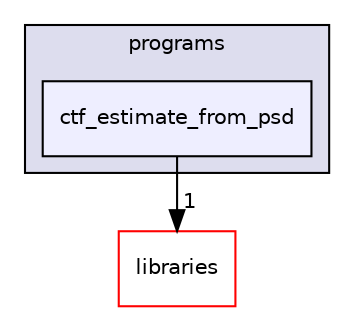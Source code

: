 digraph "xmipp/applications/programs/ctf_estimate_from_psd" {
  compound=true
  node [ fontsize="10", fontname="Helvetica"];
  edge [ labelfontsize="10", labelfontname="Helvetica"];
  subgraph clusterdir_592b16dc4070b933e5655da2b0d20bbb {
    graph [ bgcolor="#ddddee", pencolor="black", label="programs" fontname="Helvetica", fontsize="10", URL="dir_592b16dc4070b933e5655da2b0d20bbb.html"]
  dir_0fb02ba352d5520cadbbbd56527fe8ca [shape=box, label="ctf_estimate_from_psd", style="filled", fillcolor="#eeeeff", pencolor="black", URL="dir_0fb02ba352d5520cadbbbd56527fe8ca.html"];
  }
  dir_29dba3f3840f20df3b04d1972e99046b [shape=box label="libraries" fillcolor="white" style="filled" color="red" URL="dir_29dba3f3840f20df3b04d1972e99046b.html"];
  dir_0fb02ba352d5520cadbbbd56527fe8ca->dir_29dba3f3840f20df3b04d1972e99046b [headlabel="1", labeldistance=1.5 headhref="dir_000036_000065.html"];
}
